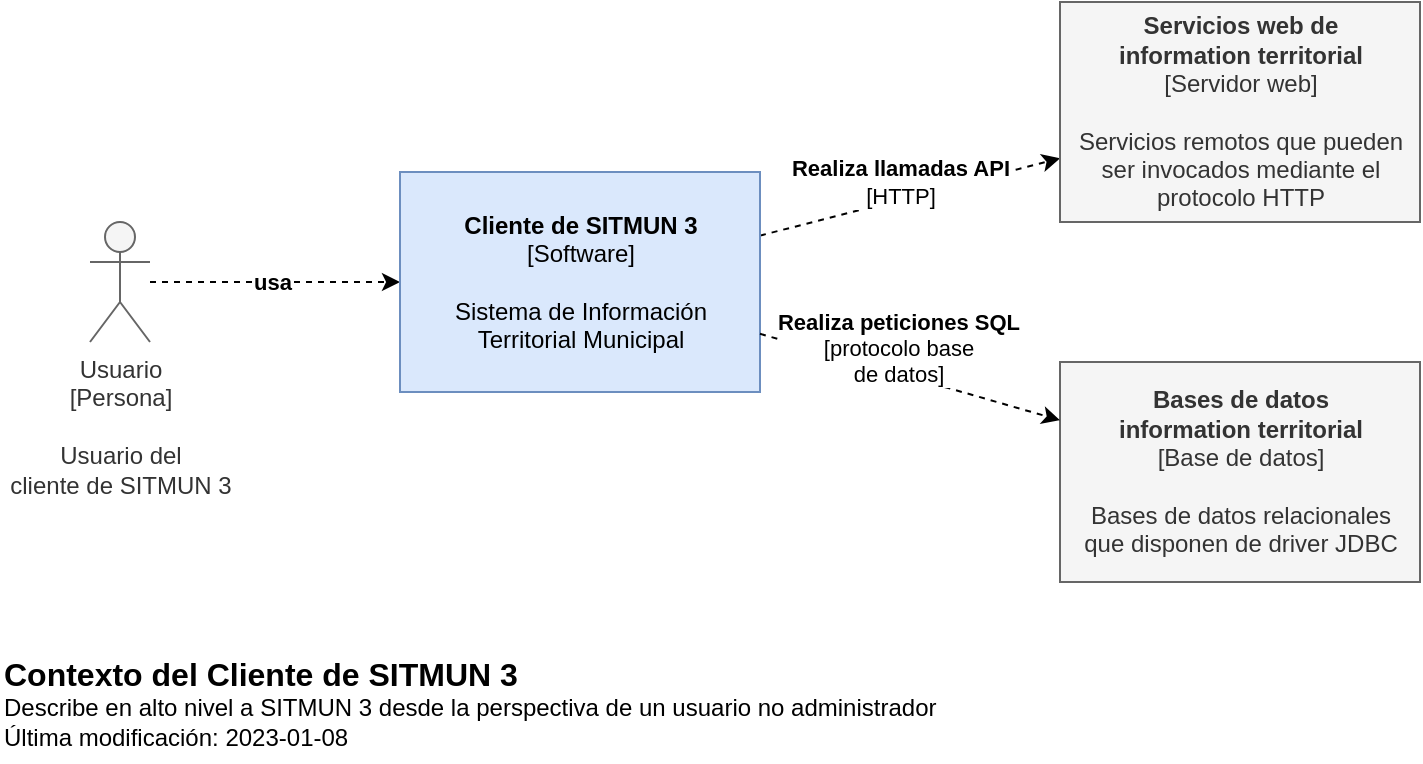 <mxfile version="20.7.4" type="device" pages="2"><diagram id="6xW5eMUdsDD2T4iClGZL" name="Contexto Cliente SITMUN 3"><mxGraphModel dx="1295" dy="854" grid="1" gridSize="10" guides="1" tooltips="1" connect="1" arrows="1" fold="1" page="1" pageScale="1" pageWidth="827" pageHeight="1169" math="0" shadow="0"><root><mxCell id="0"/><mxCell id="1" parent="0"/><object placeholders="1" c4Name="Contexto del Cliente de SITMUN 3" c4Type="ContainerScopeBoundary" c4Description="Describe en alto nivel a SITMUN 3 desde la perspectiva de un usuario no administrador&#10;Última modificación: 2023-01-08" label="&lt;font style=&quot;font-size: 16px&quot;&gt;&lt;b&gt;&lt;div style=&quot;text-align: left&quot;&gt;%c4Name%&lt;/div&gt;&lt;/b&gt;&lt;/font&gt;&lt;div style=&quot;text-align: left&quot;&gt;%c4Description%&lt;/div&gt;" id="4rYLi4Q7h806Rp-S9DQ6-13"><mxCell style="text;html=1;strokeColor=none;fillColor=none;align=left;verticalAlign=top;whiteSpace=wrap;rounded=0;metaEdit=1;allowArrows=0;resizable=1;rotatable=0;connectable=0;recursiveResize=0;expand=0;pointerEvents=0;points=[[0.25,0,0],[0.5,0,0],[0.75,0,0],[1,0.25,0],[1,0.5,0],[1,0.75,0],[0.75,1,0],[0.5,1,0],[0.25,1,0],[0,0.75,0],[0,0.5,0],[0,0.25,0]];" parent="1" vertex="1"><mxGeometry x="40" y="340" width="480" height="60" as="geometry"/></mxCell></object><mxCell id="6YOX78EfSdgK3rnL-y4Q-13" style="edgeStyle=orthogonalEdgeStyle;rounded=0;orthogonalLoop=1;jettySize=auto;html=1;dashed=1;" edge="1" parent="1" source="6YOX78EfSdgK3rnL-y4Q-1" target="6YOX78EfSdgK3rnL-y4Q-12"><mxGeometry relative="1" as="geometry"/></mxCell><mxCell id="6YOX78EfSdgK3rnL-y4Q-14" value="&lt;b&gt;usa&lt;/b&gt;" style="edgeLabel;html=1;align=center;verticalAlign=middle;resizable=0;points=[];" vertex="1" connectable="0" parent="6YOX78EfSdgK3rnL-y4Q-13"><mxGeometry x="-0.024" y="1" relative="1" as="geometry"><mxPoint y="1" as="offset"/></mxGeometry></mxCell><mxCell id="6YOX78EfSdgK3rnL-y4Q-1" value="Usuario&lt;br&gt;[Persona]&lt;br&gt;&lt;br&gt;Usuario del &lt;br&gt;cliente de SITMUN 3" style="shape=umlActor;verticalLabelPosition=bottom;verticalAlign=top;html=1;fillColor=#f5f5f5;fontColor=#333333;strokeColor=#666666;" vertex="1" parent="1"><mxGeometry x="85" y="130" width="30" height="60" as="geometry"/></mxCell><mxCell id="6YOX78EfSdgK3rnL-y4Q-16" style="rounded=0;orthogonalLoop=1;jettySize=auto;html=1;dashed=1;" edge="1" parent="1" source="6YOX78EfSdgK3rnL-y4Q-12" target="6YOX78EfSdgK3rnL-y4Q-15"><mxGeometry relative="1" as="geometry"/></mxCell><mxCell id="6YOX78EfSdgK3rnL-y4Q-17" value="&lt;b&gt;Realiza llamadas API&lt;br&gt;&lt;/b&gt;[HTTP]" style="edgeLabel;html=1;align=center;verticalAlign=middle;resizable=0;points=[];" vertex="1" connectable="0" parent="6YOX78EfSdgK3rnL-y4Q-16"><mxGeometry x="-0.18" y="-2" relative="1" as="geometry"><mxPoint x="8" y="-13" as="offset"/></mxGeometry></mxCell><mxCell id="6YOX78EfSdgK3rnL-y4Q-12" value="&lt;b&gt;Cliente de SITMUN 3&lt;/b&gt;&lt;br&gt;[Software]&lt;br&gt;&lt;br&gt;Sistema de Información &lt;br&gt;Territorial Municipal" style="html=1;align=center;verticalAlign=middle;dashed=0;fillColor=#dae8fc;strokeColor=#6c8ebf;" vertex="1" parent="1"><mxGeometry x="240" y="105" width="180" height="110" as="geometry"/></mxCell><mxCell id="6YOX78EfSdgK3rnL-y4Q-15" value="&lt;b&gt;Servicios web de &lt;br&gt;information territorial&lt;br&gt;&lt;/b&gt;[Servidor web]&lt;br&gt;&lt;br&gt;Servicios remotos que pueden&lt;br&gt;ser invocados mediante el &lt;br&gt;protocolo HTTP" style="html=1;align=center;verticalAlign=middle;dashed=0;fillColor=#f5f5f5;strokeColor=#666666;fontColor=#333333;" vertex="1" parent="1"><mxGeometry x="570" y="20" width="180" height="110" as="geometry"/></mxCell><mxCell id="6YOX78EfSdgK3rnL-y4Q-18" value="&lt;b&gt;Bases de datos&lt;br&gt;information territorial&lt;br&gt;&lt;/b&gt;[Base de datos]&lt;br&gt;&lt;br&gt;Bases de datos relacionales&lt;br&gt;que disponen de driver JDBC" style="html=1;align=center;verticalAlign=middle;dashed=0;fillColor=#f5f5f5;strokeColor=#666666;fontColor=#333333;" vertex="1" parent="1"><mxGeometry x="570" y="200" width="180" height="110" as="geometry"/></mxCell><mxCell id="6YOX78EfSdgK3rnL-y4Q-19" style="rounded=0;orthogonalLoop=1;jettySize=auto;html=1;dashed=1;" edge="1" parent="1" source="6YOX78EfSdgK3rnL-y4Q-12" target="6YOX78EfSdgK3rnL-y4Q-18"><mxGeometry relative="1" as="geometry"><mxPoint x="430" y="146.818" as="sourcePoint"/><mxPoint x="580" y="108.182" as="targetPoint"/></mxGeometry></mxCell><mxCell id="6YOX78EfSdgK3rnL-y4Q-20" value="&lt;b&gt;Realiza peticiones SQL&lt;br&gt;&lt;/b&gt;[protocolo base&lt;br&gt;de datos]" style="edgeLabel;html=1;align=center;verticalAlign=middle;resizable=0;points=[];" vertex="1" connectable="0" parent="6YOX78EfSdgK3rnL-y4Q-19"><mxGeometry x="-0.18" y="-2" relative="1" as="geometry"><mxPoint x="8" y="-13" as="offset"/></mxGeometry></mxCell></root></mxGraphModel></diagram><diagram id="vY773t3KNJRLTXJDRwei" name="Contenedor Cliente SITMUN 3"><mxGraphModel dx="2122" dy="2023" grid="1" gridSize="10" guides="1" tooltips="1" connect="1" arrows="1" fold="1" page="1" pageScale="1" pageWidth="827" pageHeight="1169" math="0" shadow="0"><root><mxCell id="0"/><mxCell id="1" parent="0"/><mxCell id="EKDNI5HGmmnmiqGsfs6g-7" style="edgeStyle=none;rounded=0;orthogonalLoop=1;jettySize=auto;html=1;dashed=1;entryX=0.967;entryY=-0.007;entryDx=0;entryDy=0;entryPerimeter=0;" parent="1" source="wGucxk8gKWWdkv2xT9co-6" target="wGucxk8gKWWdkv2xT9co-15" edge="1"><mxGeometry relative="1" as="geometry"><Array as="points"><mxPoint x="240" y="360"/><mxPoint x="240" y="520"/></Array><mxPoint x="236.923" y="350" as="sourcePoint"/><mxPoint x="223.636" y="610" as="targetPoint"/></mxGeometry></mxCell><mxCell id="jD9am76umjokdfCPqm0G-8" value="&lt;b&gt;Usa&lt;/b&gt;&lt;br&gt;[JSON/HTTPS/JWT]" style="edgeLabel;html=1;align=center;verticalAlign=middle;resizable=0;points=[];" parent="EKDNI5HGmmnmiqGsfs6g-7" vertex="1" connectable="0"><mxGeometry x="-0.207" y="2" relative="1" as="geometry"><mxPoint as="offset"/></mxGeometry></mxCell><mxCell id="EKDNI5HGmmnmiqGsfs6g-8" style="edgeStyle=none;rounded=0;orthogonalLoop=1;jettySize=auto;html=1;dashed=1;" parent="1" source="wGucxk8gKWWdkv2xT9co-6" target="wGucxk8gKWWdkv2xT9co-13" edge="1"><mxGeometry relative="1" as="geometry"><mxPoint x="120" y="350" as="sourcePoint"/><mxPoint x="120" y="420" as="targetPoint"/></mxGeometry></mxCell><mxCell id="jD9am76umjokdfCPqm0G-7" value="&lt;b&gt;Usa&lt;/b&gt;&lt;br&gt;[HTTPS/JWT]" style="edgeLabel;html=1;align=center;verticalAlign=middle;resizable=0;points=[];" parent="EKDNI5HGmmnmiqGsfs6g-8" vertex="1" connectable="0"><mxGeometry x="-0.187" y="-1" relative="1" as="geometry"><mxPoint as="offset"/></mxGeometry></mxCell><mxCell id="EKDNI5HGmmnmiqGsfs6g-9" style="edgeStyle=none;rounded=0;orthogonalLoop=1;jettySize=auto;html=1;dashed=1;" parent="1" source="wGucxk8gKWWdkv2xT9co-6" target="wGucxk8gKWWdkv2xT9co-11" edge="1"><mxGeometry relative="1" as="geometry"><mxPoint x="240" y="336.316" as="sourcePoint"/><mxPoint x="391.429" y="420" as="targetPoint"/></mxGeometry></mxCell><mxCell id="jD9am76umjokdfCPqm0G-9" value="&lt;b&gt;Usa&lt;/b&gt;&lt;br&gt;[HTTPS]" style="edgeLabel;html=1;align=center;verticalAlign=middle;resizable=0;points=[];" parent="EKDNI5HGmmnmiqGsfs6g-9" vertex="1" connectable="0"><mxGeometry x="-0.29" relative="1" as="geometry"><mxPoint y="1" as="offset"/></mxGeometry></mxCell><mxCell id="jD9am76umjokdfCPqm0G-4" style="edgeStyle=none;rounded=0;orthogonalLoop=1;jettySize=auto;html=1;dashed=1;" parent="1" source="wGucxk8gKWWdkv2xT9co-6" target="wP9COIRGHsd6JIEL-VN1-1" edge="1"><mxGeometry relative="1" as="geometry"><mxPoint y="270" as="sourcePoint"/><mxPoint x="-120" y="270" as="targetPoint"/></mxGeometry></mxCell><mxCell id="jD9am76umjokdfCPqm0G-6" value="&lt;b&gt;Usa&lt;/b&gt;&lt;br&gt;[HTTPS]" style="edgeLabel;html=1;align=center;verticalAlign=middle;resizable=0;points=[];" parent="jD9am76umjokdfCPqm0G-4" vertex="1" connectable="0"><mxGeometry x="0.157" y="-1" relative="1" as="geometry"><mxPoint as="offset"/></mxGeometry></mxCell><mxCell id="EKDNI5HGmmnmiqGsfs6g-10" style="edgeStyle=none;rounded=0;orthogonalLoop=1;jettySize=auto;html=1;dashed=1;" parent="1" source="wGucxk8gKWWdkv2xT9co-13" target="wGucxk8gKWWdkv2xT9co-15" edge="1"><mxGeometry relative="1" as="geometry"><mxPoint x="120" y="540" as="sourcePoint"/><mxPoint x="120" y="610" as="targetPoint"/></mxGeometry></mxCell><mxCell id="jD9am76umjokdfCPqm0G-10" value="&lt;b&gt;Usa&lt;/b&gt;&lt;br&gt;[JSON/HTTPS/JWT]" style="edgeLabel;html=1;align=center;verticalAlign=middle;resizable=0;points=[];" parent="EKDNI5HGmmnmiqGsfs6g-10" vertex="1" connectable="0"><mxGeometry x="-0.12" y="2" relative="1" as="geometry"><mxPoint y="1" as="offset"/></mxGeometry></mxCell><mxCell id="jD9am76umjokdfCPqm0G-5" style="edgeStyle=none;rounded=0;orthogonalLoop=1;jettySize=auto;html=1;dashed=1;" parent="1" source="wGucxk8gKWWdkv2xT9co-13" target="wGucxk8gKWWdkv2xT9co-18" edge="1"><mxGeometry relative="1" as="geometry"><mxPoint y="480" as="sourcePoint"/><mxPoint x="-120" y="480" as="targetPoint"/></mxGeometry></mxCell><mxCell id="WjF-32Dt3Lc2oUYK9Dtd-4" value="&lt;b&gt;Usa&lt;/b&gt;&lt;br&gt;[HTTP/HTTPS]" style="edgeLabel;html=1;align=center;verticalAlign=middle;resizable=0;points=[];" parent="jD9am76umjokdfCPqm0G-5" vertex="1" connectable="0"><mxGeometry x="0.225" y="-1" relative="1" as="geometry"><mxPoint as="offset"/></mxGeometry></mxCell><mxCell id="WjF-32Dt3Lc2oUYK9Dtd-2" style="edgeStyle=none;rounded=0;orthogonalLoop=1;jettySize=auto;html=1;dashed=1;" parent="1" source="wGucxk8gKWWdkv2xT9co-13" target="NUYMg3jXL9uz2INGUwI8-1" edge="1"><mxGeometry relative="1" as="geometry"><mxPoint x="6.316" y="540" as="sourcePoint"/><mxPoint x="-126.316" y="610" as="targetPoint"/></mxGeometry></mxCell><mxCell id="WjF-32Dt3Lc2oUYK9Dtd-3" value="&lt;b&gt;Usa&lt;/b&gt;&lt;br&gt;[JDBC]" style="edgeLabel;html=1;align=center;verticalAlign=middle;resizable=0;points=[];" parent="WjF-32Dt3Lc2oUYK9Dtd-2" vertex="1" connectable="0"><mxGeometry x="-0.071" y="2" relative="1" as="geometry"><mxPoint as="offset"/></mxGeometry></mxCell><mxCell id="EKDNI5HGmmnmiqGsfs6g-5" value="&lt;b&gt;Entrega&lt;/b&gt;&lt;br&gt;[HTTPS]" style="edgeStyle=none;rounded=0;orthogonalLoop=1;jettySize=auto;html=1;dashed=1;entryX=1;entryY=0.5;entryDx=0;entryDy=0;startArrow=none;" parent="1" source="wGucxk8gKWWdkv2xT9co-10" target="wGucxk8gKWWdkv2xT9co-6" edge="1"><mxGeometry relative="1" as="geometry"><mxPoint x="320" y="260" as="sourcePoint"/><mxPoint x="240" y="270" as="targetPoint"/></mxGeometry></mxCell><mxCell id="EKDNI5HGmmnmiqGsfs6g-12" style="edgeStyle=none;rounded=0;orthogonalLoop=1;jettySize=auto;html=1;dashed=1;" parent="1" source="wGucxk8gKWWdkv2xT9co-15" target="wGucxk8gKWWdkv2xT9co-17" edge="1"><mxGeometry relative="1" as="geometry"><mxPoint x="240" y="670" as="sourcePoint"/><mxPoint x="380" y="659.756" as="targetPoint"/></mxGeometry></mxCell><mxCell id="uV9DWeHMn5WSI6cnVlyc-2" value="&lt;b&gt;Usa&lt;/b&gt;&lt;br&gt;[JDBC]" style="edgeLabel;html=1;align=center;verticalAlign=middle;resizable=0;points=[];" parent="EKDNI5HGmmnmiqGsfs6g-12" vertex="1" connectable="0"><mxGeometry x="-0.114" y="1" relative="1" as="geometry"><mxPoint as="offset"/></mxGeometry></mxCell><mxCell id="EKDNI5HGmmnmiqGsfs6g-13" style="edgeStyle=none;rounded=0;orthogonalLoop=1;jettySize=auto;html=1;dashed=1;" parent="1" source="wGucxk8gKWWdkv2xT9co-11" target="wGucxk8gKWWdkv2xT9co-17" edge="1"><mxGeometry relative="1" as="geometry"><mxPoint x="500" y="540" as="sourcePoint"/><mxPoint x="500" y="610" as="targetPoint"/></mxGeometry></mxCell><mxCell id="uV9DWeHMn5WSI6cnVlyc-1" value="&lt;b&gt;Usa&lt;/b&gt;&lt;br&gt;[JDBC]" style="edgeLabel;html=1;align=center;verticalAlign=middle;resizable=0;points=[];" parent="EKDNI5HGmmnmiqGsfs6g-13" vertex="1" connectable="0"><mxGeometry x="-0.386" y="-1" relative="1" as="geometry"><mxPoint as="offset"/></mxGeometry></mxCell><mxCell id="ia21qMOTjbVeU2Z1vvzQ-2" style="edgeStyle=none;rounded=0;orthogonalLoop=1;jettySize=auto;html=1;entryX=0.5;entryY=0;entryDx=0;entryDy=0;entryPerimeter=0;dashed=1;" parent="1" edge="1"><mxGeometry relative="1" as="geometry"><mxPoint x="85" y="100" as="sourcePoint"/><mxPoint x="85" y="210" as="targetPoint"/></mxGeometry></mxCell><mxCell id="ia21qMOTjbVeU2Z1vvzQ-3" value="&lt;b&gt;Usa&lt;/b&gt;" style="edgeLabel;html=1;align=center;verticalAlign=middle;resizable=0;points=[];" parent="ia21qMOTjbVeU2Z1vvzQ-2" vertex="1" connectable="0"><mxGeometry x="-0.318" y="-1" relative="1" as="geometry"><mxPoint y="1" as="offset"/></mxGeometry></mxCell><mxCell id="wP9COIRGHsd6JIEL-VN1-1" value="&lt;b&gt;Servicios web de &lt;br&gt;information territorial&lt;br&gt;&lt;/b&gt;[Servidor web]&lt;br&gt;&lt;br&gt;Servicios remotos que pueden&lt;br&gt;ser invocados mediante el &lt;br&gt;protocolo HTTP desde &lt;br&gt;el cliente de SITMUN" style="html=1;align=center;verticalAlign=middle;dashed=0;fillColor=#f5f5f5;strokeColor=#666666;fontColor=#333333;" vertex="1" parent="1"><mxGeometry x="-330" y="200" width="180" height="130" as="geometry"/></mxCell><mxCell id="wGucxk8gKWWdkv2xT9co-3" value="Usuario&lt;br&gt;[Persona]&lt;br&gt;&lt;br&gt;Usuario del &lt;br&gt;cliente de SITMUN 3" style="shape=umlActor;verticalLabelPosition=bottom;verticalAlign=top;html=1;fillColor=#f5f5f5;fontColor=#333333;strokeColor=#666666;" vertex="1" parent="1"><mxGeometry x="70" y="-40" width="30" height="60" as="geometry"/></mxCell><mxCell id="wGucxk8gKWWdkv2xT9co-6" value="&lt;b&gt;Visor&lt;/b&gt;&lt;br&gt;[TypeScript, Angular, &lt;br&gt;SITNA o CNIG API]&lt;br&gt;&lt;br&gt;Visualiza información territorial &lt;br&gt;de forma interactiva &lt;br&gt;en un navegador web" style="html=1;dropTarget=0;fillColor=#dae8fc;strokeColor=#6c8ebf;" vertex="1" parent="1"><mxGeometry y="210" width="180" height="110" as="geometry"/></mxCell><mxCell id="wGucxk8gKWWdkv2xT9co-7" value="" style="shape=module;jettyWidth=8;jettyHeight=4;" vertex="1" parent="wGucxk8gKWWdkv2xT9co-6"><mxGeometry x="1" width="20" height="20" relative="1" as="geometry"><mxPoint x="-27" y="7" as="offset"/></mxGeometry></mxCell><mxCell id="wGucxk8gKWWdkv2xT9co-10" value="&lt;b style=&quot;border-color: var(--border-color);&quot;&gt;Servidor Web&lt;/b&gt;&lt;br style=&quot;border-color: var(--border-color);&quot;&gt;&lt;br style=&quot;border-color: var(--border-color);&quot;&gt;Entrega el contenido estático y&lt;br&gt;la aplicación cliente de &lt;br&gt;SITMUN 3 al navegador" style="html=1;fillColor=#f5f5f5;fontColor=#333333;strokeColor=#666666;" vertex="1" parent="1"><mxGeometry x="320" y="210" width="180" height="110" as="geometry"/></mxCell><mxCell id="wGucxk8gKWWdkv2xT9co-11" value="&lt;b&gt;API de autenticación&lt;/b&gt;&lt;br&gt;[Spring Boot, JWT]&lt;br&gt;&lt;br&gt;Autentica a un usuario&lt;br&gt;devolviendo un token JWT" style="html=1;dropTarget=0;fillColor=#dae8fc;strokeColor=#6c8ebf;" vertex="1" parent="1"><mxGeometry x="320" y="380" width="180" height="110" as="geometry"/></mxCell><mxCell id="wGucxk8gKWWdkv2xT9co-12" value="" style="shape=module;jettyWidth=8;jettyHeight=4;" vertex="1" parent="wGucxk8gKWWdkv2xT9co-11"><mxGeometry x="1" width="20" height="20" relative="1" as="geometry"><mxPoint x="-27" y="7" as="offset"/></mxGeometry></mxCell><mxCell id="wGucxk8gKWWdkv2xT9co-13" value="&lt;b&gt;Proxy Middleware&lt;/b&gt;&lt;br&gt;[Spring Boot]&lt;br&gt;&lt;br&gt;Vía de acceso a servicios &lt;br&gt;restringidos y bases de datos" style="html=1;dropTarget=0;fillColor=#dae8fc;strokeColor=#6c8ebf;" vertex="1" parent="1"><mxGeometry y="380" width="180" height="110" as="geometry"/></mxCell><mxCell id="wGucxk8gKWWdkv2xT9co-14" value="" style="shape=module;jettyWidth=8;jettyHeight=4;" vertex="1" parent="wGucxk8gKWWdkv2xT9co-13"><mxGeometry x="1" width="20" height="20" relative="1" as="geometry"><mxPoint x="-27" y="7" as="offset"/></mxGeometry></mxCell><mxCell id="wGucxk8gKWWdkv2xT9co-15" value="&lt;b&gt;API de configuración &lt;br&gt;y autorización&lt;/b&gt;&lt;br&gt;[Spring Boot]&lt;br&gt;&lt;br&gt;&lt;div&gt;Devuelve la configuración para&amp;nbsp;&lt;/div&gt;&lt;div&gt;clientes y&amp;nbsp;&lt;span style=&quot;background-color: initial;&quot;&gt;peticiones al proxy&amp;nbsp;&lt;/span&gt;&lt;/div&gt;&lt;div&gt;&lt;span style=&quot;background-color: initial;&quot;&gt;dado un&amp;nbsp;&lt;/span&gt;&lt;span style=&quot;background-color: initial;&quot;&gt;usuario&amp;nbsp;&lt;/span&gt;&lt;span style=&quot;background-color: initial;&quot;&gt;codificado&amp;nbsp;&lt;/span&gt;&lt;/div&gt;&lt;div&gt;&lt;span style=&quot;background-color: initial;&quot;&gt;en el token JWT,&amp;nbsp;&lt;/span&gt;&lt;span style=&quot;background-color: initial;&quot;&gt;un territorio&amp;nbsp;&lt;/span&gt;&lt;/div&gt;&lt;div&gt;&lt;span style=&quot;background-color: initial;&quot;&gt;y una aplicación&lt;/span&gt;&lt;/div&gt;" style="html=1;dropTarget=0;fillColor=#dae8fc;strokeColor=#6c8ebf;" vertex="1" parent="1"><mxGeometry y="560" width="180" height="150" as="geometry"/></mxCell><mxCell id="wGucxk8gKWWdkv2xT9co-16" value="" style="shape=module;jettyWidth=8;jettyHeight=4;" vertex="1" parent="wGucxk8gKWWdkv2xT9co-15"><mxGeometry x="1" width="20" height="20" relative="1" as="geometry"><mxPoint x="-27" y="7" as="offset"/></mxGeometry></mxCell><mxCell id="wGucxk8gKWWdkv2xT9co-17" value="&lt;b&gt;Base de datos&lt;/b&gt;&lt;br&gt;[Postgres u Oracle]&lt;br&gt;&lt;br&gt;&lt;div style=&quot;&quot;&gt;Modelo de Información SITMUN 3&lt;/div&gt;&lt;div style=&quot;&quot;&gt;Usuarios, Territorios, Aplicaciones y&lt;/div&gt;&lt;div style=&quot;&quot;&gt;&lt;div&gt;resto de entidades que forman&amp;nbsp;&lt;/div&gt;&lt;div&gt;parte&amp;nbsp;&lt;span style=&quot;background-color: initial;&quot;&gt;de las configuraciones&lt;/span&gt;&lt;/div&gt;&lt;/div&gt;&lt;div style=&quot;font-weight: bold;&quot;&gt;&lt;br&gt;&lt;/div&gt;" style="shape=cylinder3;whiteSpace=wrap;html=1;boundedLbl=1;backgroundOutline=1;size=15;fillColor=#dae8fc;strokeColor=#6c8ebf;" vertex="1" parent="1"><mxGeometry x="310" y="560" width="200" height="150" as="geometry"/></mxCell><mxCell id="wGucxk8gKWWdkv2xT9co-18" value="&lt;b&gt;Servicios web de &lt;br&gt;information territorial&lt;br&gt;restringidos&lt;br&gt;&lt;/b&gt;[Servidor web]&lt;br&gt;&lt;br&gt;Servicios remotos que &lt;br&gt;no pueden ser directamente&lt;br&gt;invocados desde el cliente &lt;br&gt;de SITMUN" style="html=1;align=center;verticalAlign=middle;dashed=0;fillColor=#f5f5f5;strokeColor=#666666;fontColor=#333333;" vertex="1" parent="1"><mxGeometry x="-330" y="360" width="180" height="150" as="geometry"/></mxCell><mxCell id="NUYMg3jXL9uz2INGUwI8-1" value="&lt;b&gt;Bases de datos&lt;br&gt;information territorial&lt;br&gt;&lt;/b&gt;[Base de datos]&lt;br&gt;&lt;br&gt;Bases de datos relacionales&lt;br&gt;que disponen de driver JDBC" style="html=1;align=center;verticalAlign=middle;dashed=0;fillColor=#f5f5f5;strokeColor=#666666;fontColor=#333333;" vertex="1" parent="1"><mxGeometry x="-330" y="580" width="180" height="110" as="geometry"/></mxCell><mxCell id="NUYMg3jXL9uz2INGUwI8-3" value="" style="rounded=1;whiteSpace=wrap;html=1;fillColor=none;dashed=1;strokeWidth=2;perimeterSpacing=4;arcSize=3;" vertex="1" parent="1"><mxGeometry x="-40" y="180" width="580" height="560" as="geometry"/></mxCell></root></mxGraphModel></diagram></mxfile>